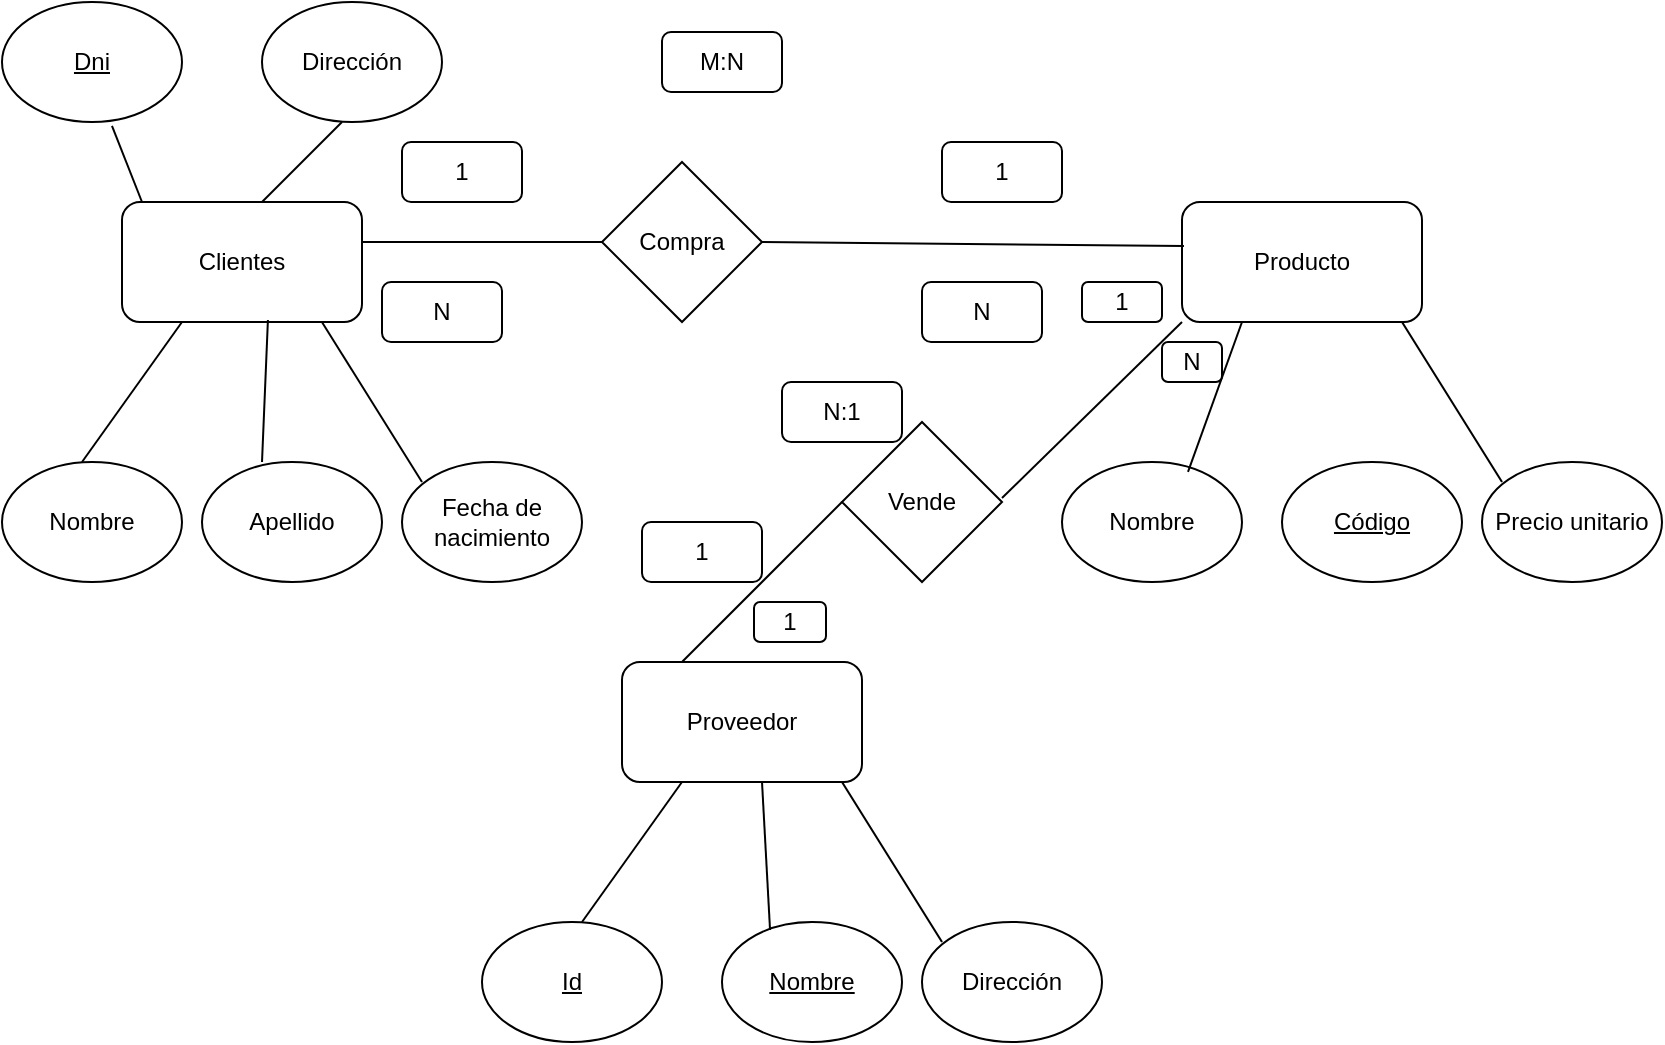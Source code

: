 <mxfile version="24.7.8">
  <diagram name="Página-1" id="hAtI3kErOpThjdHTuU-3">
    <mxGraphModel dx="1114" dy="434" grid="1" gridSize="10" guides="1" tooltips="1" connect="1" arrows="1" fold="1" page="1" pageScale="1" pageWidth="827" pageHeight="1169" math="0" shadow="0">
      <root>
        <mxCell id="0" />
        <mxCell id="1" parent="0" />
        <mxCell id="yfiybu5PQQee1E7e1q2P-1" value="Clientes" style="rounded=1;whiteSpace=wrap;html=1;" vertex="1" parent="1">
          <mxGeometry x="80" y="100" width="120" height="60" as="geometry" />
        </mxCell>
        <mxCell id="yfiybu5PQQee1E7e1q2P-3" value="Producto" style="rounded=1;whiteSpace=wrap;html=1;" vertex="1" parent="1">
          <mxGeometry x="610" y="100" width="120" height="60" as="geometry" />
        </mxCell>
        <mxCell id="yfiybu5PQQee1E7e1q2P-4" value="Proveedor" style="rounded=1;whiteSpace=wrap;html=1;" vertex="1" parent="1">
          <mxGeometry x="330" y="330" width="120" height="60" as="geometry" />
        </mxCell>
        <mxCell id="yfiybu5PQQee1E7e1q2P-8" value="&lt;u&gt;Dni&lt;/u&gt;" style="ellipse;whiteSpace=wrap;html=1;" vertex="1" parent="1">
          <mxGeometry x="20" width="90" height="60" as="geometry" />
        </mxCell>
        <mxCell id="yfiybu5PQQee1E7e1q2P-9" value="Apellido" style="ellipse;whiteSpace=wrap;html=1;" vertex="1" parent="1">
          <mxGeometry x="120" y="230" width="90" height="60" as="geometry" />
        </mxCell>
        <mxCell id="yfiybu5PQQee1E7e1q2P-10" value="Nombre" style="ellipse;whiteSpace=wrap;html=1;" vertex="1" parent="1">
          <mxGeometry x="20" y="230" width="90" height="60" as="geometry" />
        </mxCell>
        <mxCell id="yfiybu5PQQee1E7e1q2P-11" value="Dirección" style="ellipse;whiteSpace=wrap;html=1;" vertex="1" parent="1">
          <mxGeometry x="150" width="90" height="60" as="geometry" />
        </mxCell>
        <mxCell id="yfiybu5PQQee1E7e1q2P-12" value="Fecha de nacimiento" style="ellipse;whiteSpace=wrap;html=1;" vertex="1" parent="1">
          <mxGeometry x="220" y="230" width="90" height="60" as="geometry" />
        </mxCell>
        <mxCell id="yfiybu5PQQee1E7e1q2P-13" value="" style="endArrow=none;html=1;rounded=0;entryX=0.25;entryY=1;entryDx=0;entryDy=0;" edge="1" parent="1" target="yfiybu5PQQee1E7e1q2P-1">
          <mxGeometry width="50" height="50" relative="1" as="geometry">
            <mxPoint x="60" y="230" as="sourcePoint" />
            <mxPoint x="110" y="180" as="targetPoint" />
          </mxGeometry>
        </mxCell>
        <mxCell id="yfiybu5PQQee1E7e1q2P-15" value="" style="endArrow=none;html=1;rounded=0;entryX=0.608;entryY=0.983;entryDx=0;entryDy=0;entryPerimeter=0;" edge="1" parent="1" target="yfiybu5PQQee1E7e1q2P-1">
          <mxGeometry width="50" height="50" relative="1" as="geometry">
            <mxPoint x="150" y="230" as="sourcePoint" />
            <mxPoint x="200" y="180" as="targetPoint" />
          </mxGeometry>
        </mxCell>
        <mxCell id="yfiybu5PQQee1E7e1q2P-16" value="" style="endArrow=none;html=1;rounded=0;entryX=0.833;entryY=1;entryDx=0;entryDy=0;entryPerimeter=0;" edge="1" parent="1" target="yfiybu5PQQee1E7e1q2P-1">
          <mxGeometry width="50" height="50" relative="1" as="geometry">
            <mxPoint x="230" y="240" as="sourcePoint" />
            <mxPoint x="170" y="180" as="targetPoint" />
          </mxGeometry>
        </mxCell>
        <mxCell id="yfiybu5PQQee1E7e1q2P-17" value="" style="endArrow=none;html=1;rounded=0;entryX=0.611;entryY=1.033;entryDx=0;entryDy=0;entryPerimeter=0;" edge="1" parent="1" target="yfiybu5PQQee1E7e1q2P-8">
          <mxGeometry width="50" height="50" relative="1" as="geometry">
            <mxPoint x="90" y="100" as="sourcePoint" />
            <mxPoint x="140" y="50" as="targetPoint" />
          </mxGeometry>
        </mxCell>
        <mxCell id="yfiybu5PQQee1E7e1q2P-19" value="" style="endArrow=none;html=1;rounded=0;" edge="1" parent="1">
          <mxGeometry width="50" height="50" relative="1" as="geometry">
            <mxPoint x="150" y="100" as="sourcePoint" />
            <mxPoint x="190" y="60" as="targetPoint" />
          </mxGeometry>
        </mxCell>
        <mxCell id="yfiybu5PQQee1E7e1q2P-20" value="&lt;u&gt;Código&lt;/u&gt;" style="ellipse;whiteSpace=wrap;html=1;" vertex="1" parent="1">
          <mxGeometry x="660" y="230" width="90" height="60" as="geometry" />
        </mxCell>
        <mxCell id="yfiybu5PQQee1E7e1q2P-21" value="Nombre" style="ellipse;whiteSpace=wrap;html=1;" vertex="1" parent="1">
          <mxGeometry x="550" y="230" width="90" height="60" as="geometry" />
        </mxCell>
        <mxCell id="yfiybu5PQQee1E7e1q2P-22" value="Precio unitario" style="ellipse;whiteSpace=wrap;html=1;" vertex="1" parent="1">
          <mxGeometry x="760" y="230" width="90" height="60" as="geometry" />
        </mxCell>
        <mxCell id="yfiybu5PQQee1E7e1q2P-23" value="" style="endArrow=none;html=1;rounded=0;entryX=0.25;entryY=1;entryDx=0;entryDy=0;exitX=0.7;exitY=0.083;exitDx=0;exitDy=0;exitPerimeter=0;" edge="1" parent="1" source="yfiybu5PQQee1E7e1q2P-21">
          <mxGeometry width="50" height="50" relative="1" as="geometry">
            <mxPoint x="590" y="230" as="sourcePoint" />
            <mxPoint x="640" y="160" as="targetPoint" />
          </mxGeometry>
        </mxCell>
        <mxCell id="yfiybu5PQQee1E7e1q2P-24" value="" style="endArrow=none;html=1;rounded=0;entryX=0.833;entryY=1;entryDx=0;entryDy=0;entryPerimeter=0;" edge="1" parent="1">
          <mxGeometry width="50" height="50" relative="1" as="geometry">
            <mxPoint x="770" y="240" as="sourcePoint" />
            <mxPoint x="720" y="160" as="targetPoint" />
          </mxGeometry>
        </mxCell>
        <mxCell id="yfiybu5PQQee1E7e1q2P-25" value="Compra" style="rhombus;whiteSpace=wrap;html=1;" vertex="1" parent="1">
          <mxGeometry x="320" y="80" width="80" height="80" as="geometry" />
        </mxCell>
        <mxCell id="yfiybu5PQQee1E7e1q2P-27" value="" style="endArrow=none;html=1;rounded=0;entryX=0;entryY=0.5;entryDx=0;entryDy=0;" edge="1" parent="1" target="yfiybu5PQQee1E7e1q2P-25">
          <mxGeometry width="50" height="50" relative="1" as="geometry">
            <mxPoint x="200" y="120" as="sourcePoint" />
            <mxPoint x="250" y="70" as="targetPoint" />
          </mxGeometry>
        </mxCell>
        <mxCell id="yfiybu5PQQee1E7e1q2P-28" value="" style="endArrow=none;html=1;rounded=0;entryX=0.008;entryY=0.367;entryDx=0;entryDy=0;entryPerimeter=0;" edge="1" parent="1" target="yfiybu5PQQee1E7e1q2P-3">
          <mxGeometry width="50" height="50" relative="1" as="geometry">
            <mxPoint x="400" y="120" as="sourcePoint" />
            <mxPoint x="550" y="120" as="targetPoint" />
          </mxGeometry>
        </mxCell>
        <mxCell id="yfiybu5PQQee1E7e1q2P-29" value="1" style="rounded=1;whiteSpace=wrap;html=1;" vertex="1" parent="1">
          <mxGeometry x="220" y="70" width="60" height="30" as="geometry" />
        </mxCell>
        <mxCell id="yfiybu5PQQee1E7e1q2P-30" value="N" style="rounded=1;whiteSpace=wrap;html=1;" vertex="1" parent="1">
          <mxGeometry x="210" y="140" width="60" height="30" as="geometry" />
        </mxCell>
        <mxCell id="yfiybu5PQQee1E7e1q2P-31" value="1" style="rounded=1;whiteSpace=wrap;html=1;" vertex="1" parent="1">
          <mxGeometry x="490" y="70" width="60" height="30" as="geometry" />
        </mxCell>
        <mxCell id="yfiybu5PQQee1E7e1q2P-33" value="N" style="rounded=1;whiteSpace=wrap;html=1;" vertex="1" parent="1">
          <mxGeometry x="480" y="140" width="60" height="30" as="geometry" />
        </mxCell>
        <mxCell id="yfiybu5PQQee1E7e1q2P-34" value="M:N" style="rounded=1;whiteSpace=wrap;html=1;" vertex="1" parent="1">
          <mxGeometry x="350" y="15" width="60" height="30" as="geometry" />
        </mxCell>
        <mxCell id="yfiybu5PQQee1E7e1q2P-35" value="Vende" style="rhombus;whiteSpace=wrap;html=1;" vertex="1" parent="1">
          <mxGeometry x="440" y="210" width="80" height="80" as="geometry" />
        </mxCell>
        <mxCell id="yfiybu5PQQee1E7e1q2P-36" value="" style="endArrow=none;html=1;rounded=0;entryX=0;entryY=0.5;entryDx=0;entryDy=0;" edge="1" parent="1" target="yfiybu5PQQee1E7e1q2P-35">
          <mxGeometry width="50" height="50" relative="1" as="geometry">
            <mxPoint x="360" y="330" as="sourcePoint" />
            <mxPoint x="410" y="280" as="targetPoint" />
          </mxGeometry>
        </mxCell>
        <mxCell id="yfiybu5PQQee1E7e1q2P-37" value="" style="endArrow=none;html=1;rounded=0;exitX=0.875;exitY=0.6;exitDx=0;exitDy=0;exitPerimeter=0;" edge="1" parent="1">
          <mxGeometry width="50" height="50" relative="1" as="geometry">
            <mxPoint x="520" y="248" as="sourcePoint" />
            <mxPoint x="610" y="160" as="targetPoint" />
          </mxGeometry>
        </mxCell>
        <mxCell id="yfiybu5PQQee1E7e1q2P-38" value="&lt;u&gt;Nombre&lt;/u&gt;" style="ellipse;whiteSpace=wrap;html=1;" vertex="1" parent="1">
          <mxGeometry x="380" y="460" width="90" height="60" as="geometry" />
        </mxCell>
        <mxCell id="yfiybu5PQQee1E7e1q2P-39" value="Dirección" style="ellipse;whiteSpace=wrap;html=1;" vertex="1" parent="1">
          <mxGeometry x="480" y="460" width="90" height="60" as="geometry" />
        </mxCell>
        <mxCell id="yfiybu5PQQee1E7e1q2P-40" value="" style="endArrow=none;html=1;rounded=0;entryX=0.25;entryY=1;entryDx=0;entryDy=0;" edge="1" parent="1">
          <mxGeometry width="50" height="50" relative="1" as="geometry">
            <mxPoint x="310" y="460" as="sourcePoint" />
            <mxPoint x="360" y="390" as="targetPoint" />
          </mxGeometry>
        </mxCell>
        <mxCell id="yfiybu5PQQee1E7e1q2P-41" value="" style="endArrow=none;html=1;rounded=0;entryX=0.833;entryY=1;entryDx=0;entryDy=0;entryPerimeter=0;" edge="1" parent="1">
          <mxGeometry width="50" height="50" relative="1" as="geometry">
            <mxPoint x="490" y="470" as="sourcePoint" />
            <mxPoint x="440" y="390" as="targetPoint" />
          </mxGeometry>
        </mxCell>
        <mxCell id="yfiybu5PQQee1E7e1q2P-42" value="&lt;u&gt;Id&lt;/u&gt;" style="ellipse;whiteSpace=wrap;html=1;" vertex="1" parent="1">
          <mxGeometry x="260" y="460" width="90" height="60" as="geometry" />
        </mxCell>
        <mxCell id="yfiybu5PQQee1E7e1q2P-43" value="1" style="rounded=1;whiteSpace=wrap;html=1;" vertex="1" parent="1">
          <mxGeometry x="340" y="260" width="60" height="30" as="geometry" />
        </mxCell>
        <mxCell id="yfiybu5PQQee1E7e1q2P-44" value="N" style="rounded=1;whiteSpace=wrap;html=1;" vertex="1" parent="1">
          <mxGeometry x="600" y="170" width="30" height="20" as="geometry" />
        </mxCell>
        <mxCell id="yfiybu5PQQee1E7e1q2P-45" value="" style="endArrow=none;html=1;rounded=0;exitX=0.267;exitY=0.067;exitDx=0;exitDy=0;exitPerimeter=0;" edge="1" parent="1" source="yfiybu5PQQee1E7e1q2P-38">
          <mxGeometry width="50" height="50" relative="1" as="geometry">
            <mxPoint x="350" y="440" as="sourcePoint" />
            <mxPoint x="400" y="390" as="targetPoint" />
          </mxGeometry>
        </mxCell>
        <mxCell id="yfiybu5PQQee1E7e1q2P-47" value="1" style="rounded=1;whiteSpace=wrap;html=1;" vertex="1" parent="1">
          <mxGeometry x="396" y="300" width="36" height="20" as="geometry" />
        </mxCell>
        <mxCell id="yfiybu5PQQee1E7e1q2P-48" value="1" style="rounded=1;whiteSpace=wrap;html=1;" vertex="1" parent="1">
          <mxGeometry x="560" y="140" width="40" height="20" as="geometry" />
        </mxCell>
        <mxCell id="yfiybu5PQQee1E7e1q2P-52" value="N:1" style="rounded=1;whiteSpace=wrap;html=1;" vertex="1" parent="1">
          <mxGeometry x="410" y="190" width="60" height="30" as="geometry" />
        </mxCell>
      </root>
    </mxGraphModel>
  </diagram>
</mxfile>
